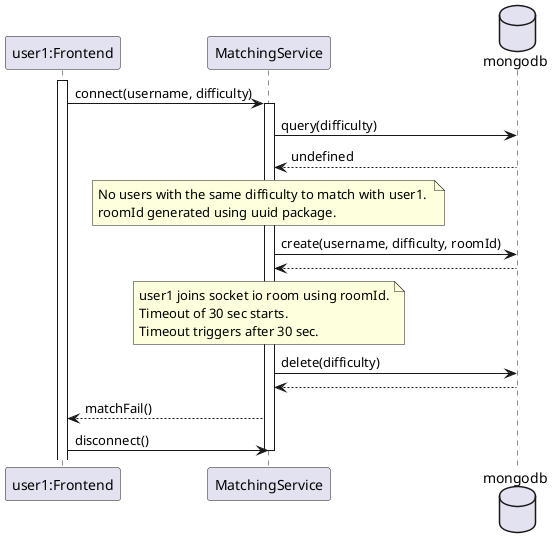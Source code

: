 @startuml matching-failure

participant "user1:Frontend" as user1
participant MatchingService
database mongodb

activate user1
user1 -> MatchingService: connect(username, difficulty)
activate MatchingService

MatchingService -> mongodb: query(difficulty)
mongodb --> MatchingService: undefined

note over MatchingService
    No users with the same difficulty to match with user1. 
    roomId generated using uuid package.
end note

MatchingService -> mongodb: create(username, difficulty, roomId)
mongodb --> MatchingService

note over MatchingService
    user1 joins socket io room using roomId.
    Timeout of 30 sec starts.
    Timeout triggers after 30 sec.
end note

MatchingService -> mongodb: delete(difficulty)
mongodb --> MatchingService

MatchingService --> user1: matchFail()
user1 -> MatchingService : disconnect()
deactivate MatchingService

@enduml

